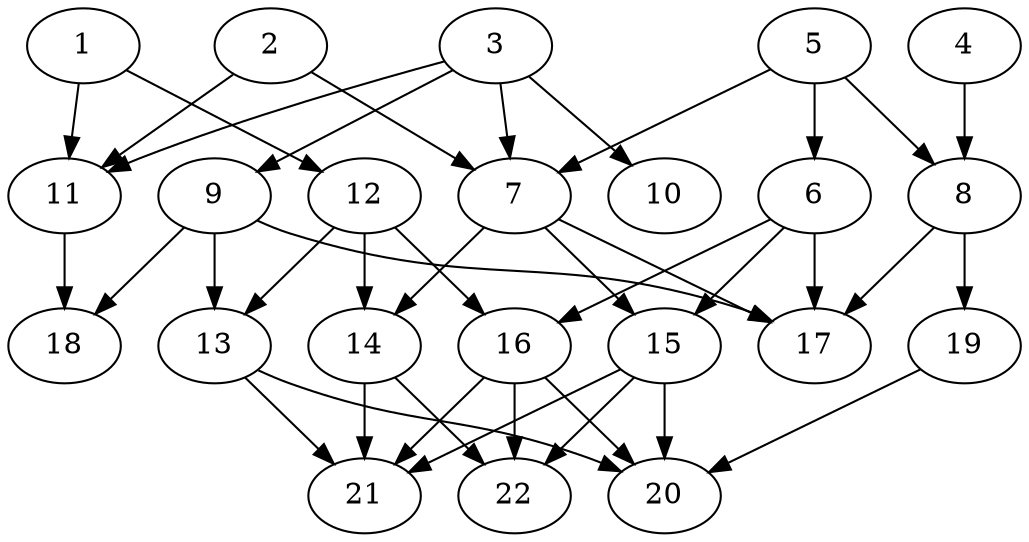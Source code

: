 // DAG (tier=2-normal, mode=data, n=22, ccr=0.442, fat=0.576, density=0.575, regular=0.441, jump=0.131, mindata=2097152, maxdata=16777216)
// DAG automatically generated by daggen at Sun Aug 24 16:33:34 2025
// /home/ermia/Project/Environments/daggen/bin/daggen --dot --ccr 0.442 --fat 0.576 --regular 0.441 --density 0.575 --jump 0.131 --mindata 2097152 --maxdata 16777216 -n 22 
digraph G {
  1 [size="2889889651940655104000", alpha="0.17", expect_size="1444944825970327552000"]
  1 -> 11 [size ="1623095823564800"]
  1 -> 12 [size ="1623095823564800"]
  2 [size="1114575026651262720", alpha="0.05", expect_size="557287513325631360"]
  2 -> 7 [size ="958079436849152"]
  2 -> 11 [size ="958079436849152"]
  3 [size="49379487481067120", alpha="0.19", expect_size="24689743740533560"]
  3 -> 7 [size ="841043255754752"]
  3 -> 9 [size ="841043255754752"]
  3 -> 10 [size ="841043255754752"]
  3 -> 11 [size ="841043255754752"]
  4 [size="14836576615479098", alpha="0.08", expect_size="7418288307739549"]
  4 -> 8 [size ="451818152787968"]
  5 [size="11504614283136776", alpha="0.15", expect_size="5752307141568388"]
  5 -> 6 [size ="379718595510272"]
  5 -> 7 [size ="379718595510272"]
  5 -> 8 [size ="379718595510272"]
  6 [size="2857600682353059954688", alpha="0.09", expect_size="1428800341176529977344"]
  6 -> 15 [size ="1610983210483712"]
  6 -> 16 [size ="1610983210483712"]
  6 -> 17 [size ="1610983210483712"]
  7 [size="2893007116237275136000", alpha="0.08", expect_size="1446503558118637568000"]
  7 -> 14 [size ="1624262888652800"]
  7 -> 15 [size ="1624262888652800"]
  7 -> 17 [size ="1624262888652800"]
  8 [size="1254142655315078656", alpha="0.05", expect_size="627071327657539328"]
  8 -> 17 [size ="592746054156288"]
  8 -> 19 [size ="592746054156288"]
  9 [size="4226333304219664121856", alpha="0.11", expect_size="2113166652109832060928"]
  9 -> 13 [size ="2091217236000768"]
  9 -> 17 [size ="2091217236000768"]
  9 -> 18 [size ="2091217236000768"]
  10 [size="6874657195470711", alpha="0.14", expect_size="3437328597735355"]
  11 [size="48789992747726040", alpha="0.01", expect_size="24394996373863020"]
  11 -> 18 [size ="1208764992585728"]
  12 [size="89845548240979712", alpha="0.07", expect_size="44922774120489856"]
  12 -> 13 [size ="46523429683200"]
  12 -> 14 [size ="46523429683200"]
  12 -> 16 [size ="46523429683200"]
  13 [size="29899069935566454784", alpha="0.18", expect_size="14949534967783227392"]
  13 -> 20 [size ="77065814540288"]
  13 -> 21 [size ="77065814540288"]
  14 [size="7462903106871678", alpha="0.03", expect_size="3731451553435839"]
  14 -> 21 [size ="381979493138432"]
  14 -> 22 [size ="381979493138432"]
  15 [size="838766310783835264", alpha="0.03", expect_size="419383155391917632"]
  15 -> 20 [size ="1313237790359552"]
  15 -> 21 [size ="1313237790359552"]
  15 -> 22 [size ="1313237790359552"]
  16 [size="3282371149116841984", alpha="0.15", expect_size="1641185574558420992"]
  16 -> 20 [size ="1454994830131200"]
  16 -> 21 [size ="1454994830131200"]
  16 -> 22 [size ="1454994830131200"]
  17 [size="1006580783022522499072", alpha="0.13", expect_size="503290391511261249536"]
  18 [size="5524831504731200", alpha="0.01", expect_size="2762415752365600"]
  19 [size="10490085296339452", alpha="0.14", expect_size="5245042648169726"]
  19 -> 20 [size ="1177352952348672"]
  20 [size="2133072590265563904", alpha="0.15", expect_size="1066536295132781952"]
  21 [size="39937435496044256", alpha="0.07", expect_size="19968717748022128"]
  22 [size="27494738576077128", alpha="0.02", expect_size="13747369288038564"]
}